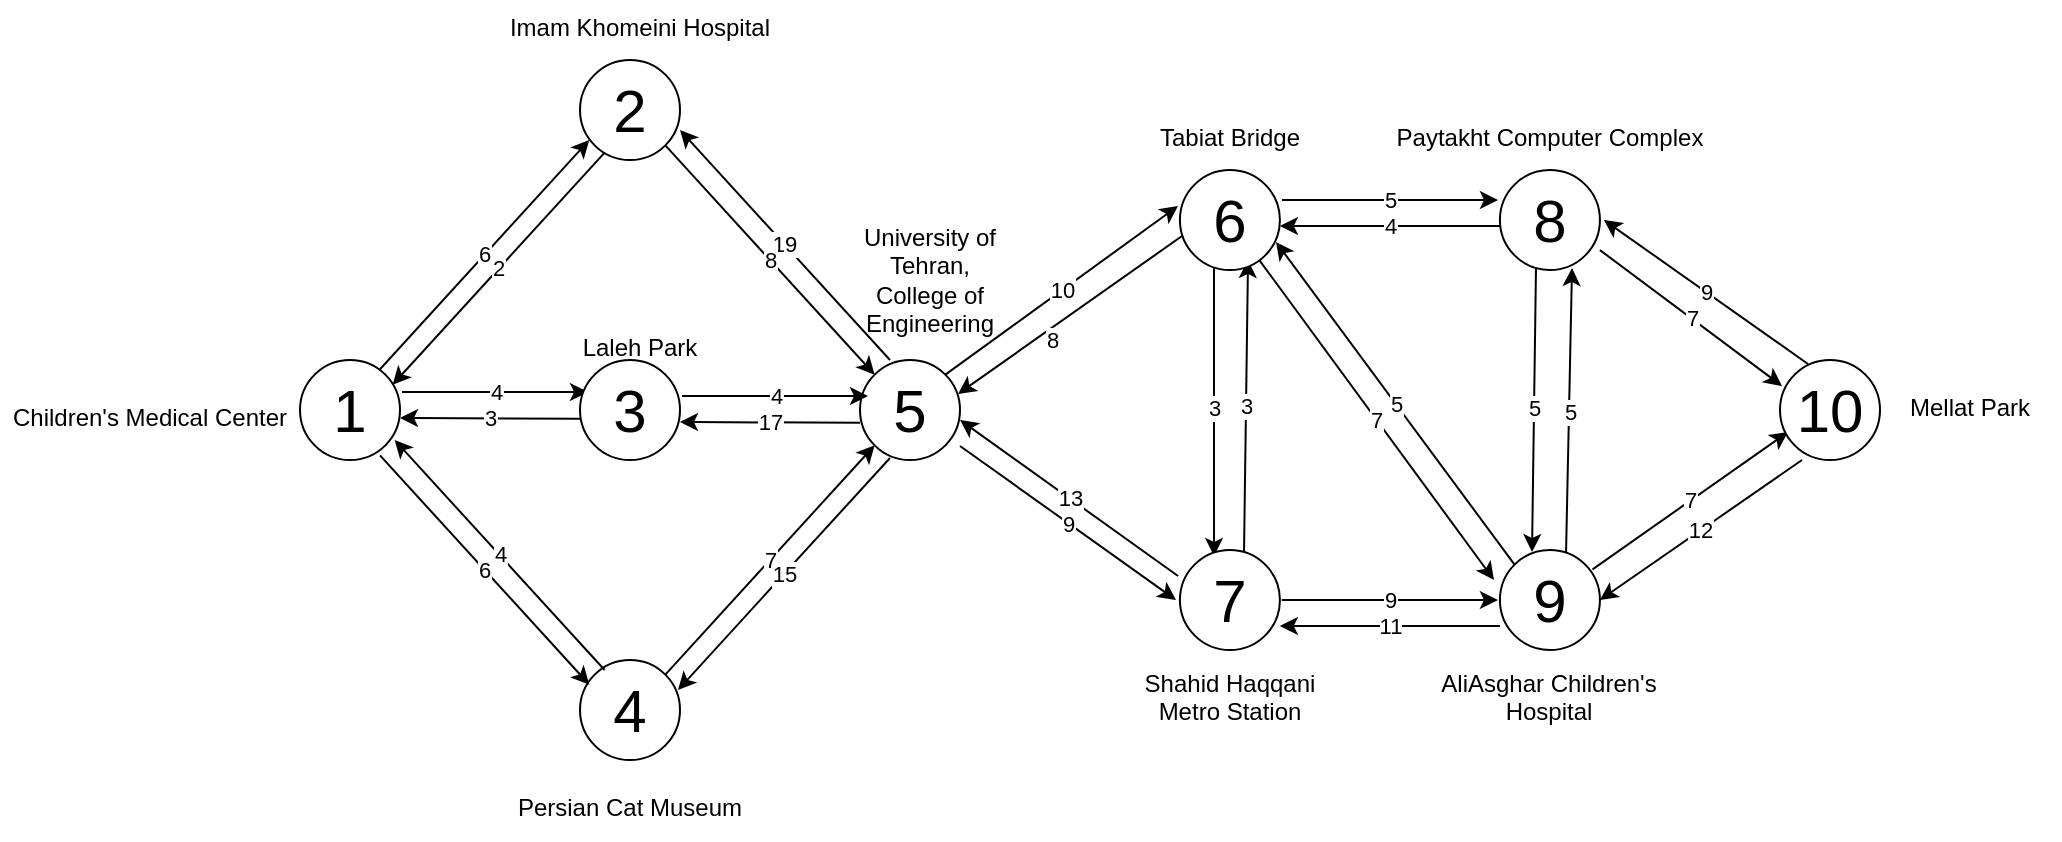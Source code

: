 <mxfile version="16.5.2" type="device"><diagram id="I_XQnstdquXEfHfiXzwc" name="Page-1"><mxGraphModel dx="1839" dy="728" grid="1" gridSize="10" guides="1" tooltips="1" connect="1" arrows="1" fold="1" page="1" pageScale="1" pageWidth="850" pageHeight="1100" background="#ffffff" math="0" shadow="0"><root><mxCell id="0"/><mxCell id="1" parent="0"/><mxCell id="mAyh6RqlnNXku0byfFab-14" value="10" style="endArrow=classic;html=1;rounded=0;entryX=-0.019;entryY=0.36;entryDx=0;entryDy=0;entryPerimeter=0;exitX=1;exitY=0;exitDx=0;exitDy=0;" edge="1" parent="1" source="mAyh6RqlnNXku0byfFab-66" target="mAyh6RqlnNXku0byfFab-65"><mxGeometry width="50" height="50" relative="1" as="geometry"><mxPoint x="473.244" y="279.996" as="sourcePoint"/><mxPoint x="560.96" y="215.32" as="targetPoint"/></mxGeometry></mxCell><mxCell id="mAyh6RqlnNXku0byfFab-17" value="9" style="endArrow=classic;html=1;rounded=0;exitX=1;exitY=0.86;exitDx=0;exitDy=0;exitPerimeter=0;" edge="1" parent="1" source="mAyh6RqlnNXku0byfFab-66"><mxGeometry width="50" height="50" relative="1" as="geometry"><mxPoint x="470.0" y="341" as="sourcePoint"/><mxPoint x="578" y="400" as="targetPoint"/></mxGeometry></mxCell><mxCell id="mAyh6RqlnNXku0byfFab-18" value="8" style="endArrow=classic;html=1;rounded=0;exitX=0.021;exitY=0.66;exitDx=0;exitDy=0;exitPerimeter=0;entryX=0.98;entryY=0.34;entryDx=0;entryDy=0;entryPerimeter=0;" edge="1" parent="1" source="mAyh6RqlnNXku0byfFab-65" target="mAyh6RqlnNXku0byfFab-66"><mxGeometry x="0.205" y="5" width="50" height="50" relative="1" as="geometry"><mxPoint x="560" y="235" as="sourcePoint"/><mxPoint x="470" y="300" as="targetPoint"/><mxPoint as="offset"/></mxGeometry></mxCell><mxCell id="mAyh6RqlnNXku0byfFab-21" value="13" style="endArrow=classic;html=1;rounded=0;exitX=-0.019;exitY=0.26;exitDx=0;exitDy=0;exitPerimeter=0;" edge="1" parent="1" source="mAyh6RqlnNXku0byfFab-67"><mxGeometry width="50" height="50" relative="1" as="geometry"><mxPoint x="571.102" y="383.702" as="sourcePoint"/><mxPoint x="470" y="310" as="targetPoint"/></mxGeometry></mxCell><mxCell id="mAyh6RqlnNXku0byfFab-25" value="4" style="endArrow=classic;html=1;rounded=0;entryX=0.08;entryY=0.32;entryDx=0;entryDy=0;entryPerimeter=0;" edge="1" parent="1" target="mAyh6RqlnNXku0byfFab-71"><mxGeometry width="50" height="50" relative="1" as="geometry"><mxPoint x="191" y="296" as="sourcePoint"/><mxPoint x="278.15" y="300" as="targetPoint"/></mxGeometry></mxCell><mxCell id="mAyh6RqlnNXku0byfFab-26" value="3" style="endArrow=classic;html=1;rounded=0;exitX=0;exitY=0.588;exitDx=0;exitDy=0;exitPerimeter=0;" edge="1" parent="1"><mxGeometry width="50" height="50" relative="1" as="geometry"><mxPoint x="280" y="309.4" as="sourcePoint"/><mxPoint x="190" y="309" as="targetPoint"/></mxGeometry></mxCell><mxCell id="mAyh6RqlnNXku0byfFab-28" value="5" style="endArrow=classic;html=1;rounded=0;entryX=0.961;entryY=0.72;entryDx=0;entryDy=0;exitX=0;exitY=0;exitDx=0;exitDy=0;entryPerimeter=0;" edge="1" parent="1" source="mAyh6RqlnNXku0byfFab-69" target="mAyh6RqlnNXku0byfFab-65"><mxGeometry width="50" height="50" relative="1" as="geometry"><mxPoint x="748.96" y="367" as="sourcePoint"/><mxPoint x="633.244" y="233.284" as="targetPoint"/></mxGeometry></mxCell><mxCell id="mAyh6RqlnNXku0byfFab-30" value="7" style="endArrow=classic;html=1;rounded=0;entryX=-0.059;entryY=0.3;entryDx=0;entryDy=0;entryPerimeter=0;" edge="1" parent="1" source="mAyh6RqlnNXku0byfFab-65" target="mAyh6RqlnNXku0byfFab-69"><mxGeometry width="50" height="50" relative="1" as="geometry"><mxPoint x="620" y="240" as="sourcePoint"/><mxPoint x="736.676" y="376.716" as="targetPoint"/></mxGeometry></mxCell><mxCell id="mAyh6RqlnNXku0byfFab-31" value="3" style="endArrow=classic;html=1;rounded=0;entryX=0.681;entryY=0.9;entryDx=0;entryDy=0;entryPerimeter=0;exitX=0.641;exitY=0.02;exitDx=0;exitDy=0;exitPerimeter=0;" edge="1" parent="1" source="mAyh6RqlnNXku0byfFab-67" target="mAyh6RqlnNXku0byfFab-65"><mxGeometry width="50" height="50" relative="1" as="geometry"><mxPoint x="613.96" y="365" as="sourcePoint"/><mxPoint x="614" y="247" as="targetPoint"/></mxGeometry></mxCell><mxCell id="mAyh6RqlnNXku0byfFab-32" value="5" style="endArrow=classic;html=1;rounded=0;entryX=0.721;entryY=0.98;entryDx=0;entryDy=0;entryPerimeter=0;exitX=0.661;exitY=0.04;exitDx=0;exitDy=0;exitPerimeter=0;" edge="1" parent="1" source="mAyh6RqlnNXku0byfFab-69" target="mAyh6RqlnNXku0byfFab-68"><mxGeometry width="50" height="50" relative="1" as="geometry"><mxPoint x="774.96" y="363" as="sourcePoint"/><mxPoint x="775" y="245" as="targetPoint"/></mxGeometry></mxCell><mxCell id="mAyh6RqlnNXku0byfFab-33" value="3" style="endArrow=classic;html=1;rounded=0;entryX=0.341;entryY=0.06;entryDx=0;entryDy=0;entryPerimeter=0;" edge="1" parent="1" target="mAyh6RqlnNXku0byfFab-67"><mxGeometry width="50" height="50" relative="1" as="geometry"><mxPoint x="597" y="230" as="sourcePoint"/><mxPoint x="598" y="362.04" as="targetPoint"/></mxGeometry></mxCell><mxCell id="mAyh6RqlnNXku0byfFab-35" value="5" style="endArrow=classic;html=1;rounded=0;exitX=0.361;exitY=0.96;exitDx=0;exitDy=0;exitPerimeter=0;entryX=0.321;entryY=0.02;entryDx=0;entryDy=0;entryPerimeter=0;" edge="1" parent="1" source="mAyh6RqlnNXku0byfFab-68" target="mAyh6RqlnNXku0byfFab-69"><mxGeometry width="50" height="50" relative="1" as="geometry"><mxPoint x="756.96" y="245" as="sourcePoint"/><mxPoint x="758" y="365" as="targetPoint"/></mxGeometry></mxCell><mxCell id="mAyh6RqlnNXku0byfFab-42" value="9" style="endArrow=classic;html=1;rounded=0;exitX=0.28;exitY=0.04;exitDx=0;exitDy=0;exitPerimeter=0;" edge="1" parent="1" source="mAyh6RqlnNXku0byfFab-70"><mxGeometry width="50" height="50" relative="1" as="geometry"><mxPoint x="885" y="275.04" as="sourcePoint"/><mxPoint x="791.96" y="210" as="targetPoint"/></mxGeometry></mxCell><mxCell id="mAyh6RqlnNXku0byfFab-43" value="7" style="endArrow=classic;html=1;rounded=0;exitX=0.975;exitY=0.688;exitDx=0;exitDy=0;exitPerimeter=0;entryX=0.02;entryY=0.26;entryDx=0;entryDy=0;entryPerimeter=0;" edge="1" parent="1" target="mAyh6RqlnNXku0byfFab-70"><mxGeometry width="50" height="50" relative="1" as="geometry"><mxPoint x="789.96" y="225.04" as="sourcePoint"/><mxPoint x="877" y="288" as="targetPoint"/></mxGeometry></mxCell><mxCell id="mAyh6RqlnNXku0byfFab-49" value="7" style="endArrow=classic;html=1;rounded=0;entryX=0.08;entryY=0.72;entryDx=0;entryDy=0;entryPerimeter=0;exitX=1;exitY=0;exitDx=0;exitDy=0;" edge="1" parent="1" target="mAyh6RqlnNXku0byfFab-70"><mxGeometry width="50" height="50" relative="1" as="geometry"><mxPoint x="786.284" y="384.676" as="sourcePoint"/><mxPoint x="874" y="320.0" as="targetPoint"/></mxGeometry></mxCell><mxCell id="mAyh6RqlnNXku0byfFab-50" value="12" style="endArrow=classic;html=1;rounded=0;exitX=0.22;exitY=1;exitDx=0;exitDy=0;exitPerimeter=0;entryX=1;entryY=0.5;entryDx=0;entryDy=0;" edge="1" parent="1" source="mAyh6RqlnNXku0byfFab-70" target="mAyh6RqlnNXku0byfFab-69"><mxGeometry width="50" height="50" relative="1" as="geometry"><mxPoint x="880" y="330" as="sourcePoint"/><mxPoint x="794" y="395.04" as="targetPoint"/></mxGeometry></mxCell><mxCell id="mAyh6RqlnNXku0byfFab-51" value="19" style="endArrow=classic;html=1;rounded=0;exitX=0.3;exitY=0;exitDx=0;exitDy=0;entryX=1;entryY=0.7;entryDx=0;entryDy=0;exitPerimeter=0;entryPerimeter=0;" edge="1" parent="1" source="mAyh6RqlnNXku0byfFab-66" target="mAyh6RqlnNXku0byfFab-72"><mxGeometry width="50" height="50" relative="1" as="geometry"><mxPoint x="440" y="272" as="sourcePoint"/><mxPoint x="340" y="160" as="targetPoint"/></mxGeometry></mxCell><mxCell id="mAyh6RqlnNXku0byfFab-52" value="8" style="endArrow=classic;html=1;rounded=0;exitX=1;exitY=1;exitDx=0;exitDy=0;entryX=0;entryY=0;entryDx=0;entryDy=0;" edge="1" parent="1" source="mAyh6RqlnNXku0byfFab-72" target="mAyh6RqlnNXku0byfFab-66"><mxGeometry width="50" height="50" relative="1" as="geometry"><mxPoint x="350" y="151.72" as="sourcePoint"/><mxPoint x="450" y="270" as="targetPoint"/></mxGeometry></mxCell><mxCell id="mAyh6RqlnNXku0byfFab-53" value="7" style="endArrow=classic;html=1;rounded=0;exitX=1;exitY=0;exitDx=0;exitDy=0;entryX=0;entryY=1;entryDx=0;entryDy=0;" edge="1" parent="1" source="mAyh6RqlnNXku0byfFab-74" target="mAyh6RqlnNXku0byfFab-66"><mxGeometry width="50" height="50" relative="1" as="geometry"><mxPoint x="350" y="452" as="sourcePoint"/><mxPoint x="452.96" y="330" as="targetPoint"/></mxGeometry></mxCell><mxCell id="mAyh6RqlnNXku0byfFab-54" value="15" style="endArrow=classic;html=1;rounded=0;entryX=0.98;entryY=0.3;entryDx=0;entryDy=0;entryPerimeter=0;exitX=0.3;exitY=0.98;exitDx=0;exitDy=0;exitPerimeter=0;" edge="1" parent="1" source="mAyh6RqlnNXku0byfFab-66" target="mAyh6RqlnNXku0byfFab-74"><mxGeometry width="50" height="50" relative="1" as="geometry"><mxPoint x="463.803" y="339.998" as="sourcePoint"/><mxPoint x="328.15" y="455.65" as="targetPoint"/></mxGeometry></mxCell><mxCell id="mAyh6RqlnNXku0byfFab-65" value="&lt;font&gt;&lt;font style=&quot;font-size: 30px&quot;&gt;6&lt;/font&gt;&lt;br&gt;&lt;/font&gt;" style="ellipse;whiteSpace=wrap;html=1;aspect=fixed;" vertex="1" parent="1"><mxGeometry x="579.96" y="185" width="50" height="50" as="geometry"/></mxCell><mxCell id="mAyh6RqlnNXku0byfFab-66" value="&lt;font style=&quot;font-size: 30px;&quot;&gt;5&lt;br style=&quot;font-size: 30px;&quot;&gt;&lt;/font&gt;" style="ellipse;whiteSpace=wrap;html=1;aspect=fixed;fontSize=30;" vertex="1" parent="1"><mxGeometry x="420" y="280" width="50" height="50" as="geometry"/></mxCell><mxCell id="mAyh6RqlnNXku0byfFab-67" value="&lt;font&gt;&lt;font style=&quot;font-size: 30px&quot;&gt;7&lt;/font&gt;&lt;span style=&quot;color: rgba(0 , 0 , 0 , 0) ; font-family: monospace ; font-size: 0px&quot;&gt;%3CmxGraphModel%3E%3Croot%3E%3CmxCell%20id%3D%220%22%2F%3E%3CmxCell%20id%3D%221%22%20parent%3D%220%22%2F%3E%3CmxCell%20id%3D%222%22%20value%3D%22%26lt%3Bfont%26gt%3B%26lt%3Bfont%20style%3D%26quot%3Bfont-size%3A%2030px%26quot%3B%26gt%3B6%26lt%3B%2Ffont%26gt%3B%26lt%3Bbr%26gt%3B%26lt%3B%2Ffont%26gt%3B%22%20style%3D%22ellipse%3BwhiteSpace%3Dwrap%3Bhtml%3D1%3Baspect%3Dfixed%3B%22%20vertex%3D%221%22%20parent%3D%221%22%3E%3CmxGeometry%20x%3D%22615%22%20y%3D%22180%22%20width%3D%2250%22%20height%3D%2250%22%20as%3D%22geometry%22%2F%3E%3C%2FmxCell%3E%3C%2Froot%3E%3C%2FmxGraphModel%3E&lt;/span&gt;&lt;br&gt;&lt;/font&gt;" style="ellipse;whiteSpace=wrap;html=1;aspect=fixed;" vertex="1" parent="1"><mxGeometry x="579.96" y="375" width="50" height="50" as="geometry"/></mxCell><mxCell id="mAyh6RqlnNXku0byfFab-68" value="&lt;font&gt;&lt;font style=&quot;font-size: 30px&quot;&gt;8&lt;/font&gt;&lt;br&gt;&lt;/font&gt;" style="ellipse;whiteSpace=wrap;html=1;aspect=fixed;" vertex="1" parent="1"><mxGeometry x="739.96" y="185" width="50" height="50" as="geometry"/></mxCell><mxCell id="mAyh6RqlnNXku0byfFab-69" value="&lt;font&gt;&lt;font style=&quot;font-size: 30px&quot;&gt;9&lt;/font&gt;&lt;br&gt;&lt;/font&gt;" style="ellipse;whiteSpace=wrap;html=1;aspect=fixed;" vertex="1" parent="1"><mxGeometry x="739.96" y="375" width="50" height="50" as="geometry"/></mxCell><mxCell id="mAyh6RqlnNXku0byfFab-70" value="&lt;font&gt;&lt;font style=&quot;font-size: 30px&quot;&gt;10&lt;/font&gt;&lt;br&gt;&lt;/font&gt;" style="ellipse;whiteSpace=wrap;html=1;aspect=fixed;" vertex="1" parent="1"><mxGeometry x="880" y="280" width="50" height="50" as="geometry"/></mxCell><mxCell id="mAyh6RqlnNXku0byfFab-71" value="&lt;font&gt;&lt;font style=&quot;font-size: 30px&quot;&gt;3&lt;/font&gt;&lt;br&gt;&lt;/font&gt;" style="ellipse;whiteSpace=wrap;html=1;aspect=fixed;" vertex="1" parent="1"><mxGeometry x="280" y="280" width="50" height="50" as="geometry"/></mxCell><mxCell id="mAyh6RqlnNXku0byfFab-72" value="&lt;font&gt;&lt;font style=&quot;font-size: 30px&quot;&gt;2&lt;/font&gt;&lt;br&gt;&lt;/font&gt;" style="ellipse;whiteSpace=wrap;html=1;aspect=fixed;" vertex="1" parent="1"><mxGeometry x="280" y="130" width="50" height="50" as="geometry"/></mxCell><mxCell id="mAyh6RqlnNXku0byfFab-73" value="&lt;font&gt;&lt;font style=&quot;font-size: 30px&quot;&gt;1&lt;/font&gt;&lt;br&gt;&lt;/font&gt;" style="ellipse;whiteSpace=wrap;html=1;aspect=fixed;" vertex="1" parent="1"><mxGeometry x="140" y="280" width="50" height="50" as="geometry"/></mxCell><mxCell id="mAyh6RqlnNXku0byfFab-74" value="&lt;font&gt;&lt;font style=&quot;font-size: 30px&quot;&gt;4&lt;/font&gt;&lt;br&gt;&lt;/font&gt;" style="ellipse;whiteSpace=wrap;html=1;aspect=fixed;" vertex="1" parent="1"><mxGeometry x="280" y="430" width="50" height="50" as="geometry"/></mxCell><mxCell id="mAyh6RqlnNXku0byfFab-78" value="6" style="endArrow=classic;html=1;rounded=0;exitX=1;exitY=0;exitDx=0;exitDy=0;entryX=0;entryY=1;entryDx=0;entryDy=0;" edge="1" parent="1"><mxGeometry width="50" height="50" relative="1" as="geometry"><mxPoint x="179.998" y="284.642" as="sourcePoint"/><mxPoint x="284.642" y="169.998" as="targetPoint"/></mxGeometry></mxCell><mxCell id="mAyh6RqlnNXku0byfFab-79" value="2" style="endArrow=classic;html=1;rounded=0;entryX=0.98;entryY=0.3;entryDx=0;entryDy=0;entryPerimeter=0;exitX=0.3;exitY=0.98;exitDx=0;exitDy=0;exitPerimeter=0;" edge="1" parent="1"><mxGeometry width="50" height="50" relative="1" as="geometry"><mxPoint x="292.32" y="176.32" as="sourcePoint"/><mxPoint x="186.32" y="292.32" as="targetPoint"/></mxGeometry></mxCell><mxCell id="mAyh6RqlnNXku0byfFab-82" value="4" style="endArrow=classic;html=1;rounded=0;exitX=0.3;exitY=0;exitDx=0;exitDy=0;entryX=1;entryY=0.7;entryDx=0;entryDy=0;exitPerimeter=0;entryPerimeter=0;" edge="1" parent="1"><mxGeometry width="50" height="50" relative="1" as="geometry"><mxPoint x="292.32" y="435" as="sourcePoint"/><mxPoint x="187.32" y="320" as="targetPoint"/></mxGeometry></mxCell><mxCell id="mAyh6RqlnNXku0byfFab-83" value="6" style="endArrow=classic;html=1;rounded=0;exitX=1;exitY=1;exitDx=0;exitDy=0;entryX=0;entryY=0;entryDx=0;entryDy=0;" edge="1" parent="1"><mxGeometry width="50" height="50" relative="1" as="geometry"><mxPoint x="179.998" y="327.678" as="sourcePoint"/><mxPoint x="284.642" y="442.322" as="targetPoint"/></mxGeometry></mxCell><mxCell id="mAyh6RqlnNXku0byfFab-86" value="4" style="endArrow=classic;html=1;rounded=0;entryX=0.08;entryY=0.32;entryDx=0;entryDy=0;entryPerimeter=0;" edge="1" parent="1"><mxGeometry width="50" height="50" relative="1" as="geometry"><mxPoint x="331" y="298" as="sourcePoint"/><mxPoint x="424" y="298" as="targetPoint"/></mxGeometry></mxCell><mxCell id="mAyh6RqlnNXku0byfFab-87" value="17" style="endArrow=classic;html=1;rounded=0;exitX=0;exitY=0.588;exitDx=0;exitDy=0;exitPerimeter=0;" edge="1" parent="1"><mxGeometry width="50" height="50" relative="1" as="geometry"><mxPoint x="420" y="311.4" as="sourcePoint"/><mxPoint x="330" y="311" as="targetPoint"/></mxGeometry></mxCell><mxCell id="mAyh6RqlnNXku0byfFab-88" value="5" style="endArrow=classic;html=1;rounded=0;entryX=-0.019;entryY=0.3;entryDx=0;entryDy=0;entryPerimeter=0;" edge="1" parent="1" target="mAyh6RqlnNXku0byfFab-68"><mxGeometry width="50" height="50" relative="1" as="geometry"><mxPoint x="630.96" y="200" as="sourcePoint"/><mxPoint x="723.96" y="200" as="targetPoint"/></mxGeometry></mxCell><mxCell id="mAyh6RqlnNXku0byfFab-89" value="4" style="endArrow=classic;html=1;rounded=0;" edge="1" parent="1"><mxGeometry width="50" height="50" relative="1" as="geometry"><mxPoint x="740" y="213" as="sourcePoint"/><mxPoint x="629.96" y="213" as="targetPoint"/></mxGeometry></mxCell><mxCell id="mAyh6RqlnNXku0byfFab-90" value="9" style="endArrow=classic;html=1;rounded=0;entryX=-0.019;entryY=0.3;entryDx=0;entryDy=0;entryPerimeter=0;" edge="1" parent="1"><mxGeometry width="50" height="50" relative="1" as="geometry"><mxPoint x="630.92" y="400" as="sourcePoint"/><mxPoint x="738.97" y="400" as="targetPoint"/></mxGeometry></mxCell><mxCell id="mAyh6RqlnNXku0byfFab-91" value="11" style="endArrow=classic;html=1;rounded=0;" edge="1" parent="1"><mxGeometry width="50" height="50" relative="1" as="geometry"><mxPoint x="739.96" y="413" as="sourcePoint"/><mxPoint x="629.92" y="413" as="targetPoint"/></mxGeometry></mxCell><mxCell id="mAyh6RqlnNXku0byfFab-92" value="Children's Medical Center" style="text;whiteSpace=wrap;html=1;fontSize=12;align=center;" vertex="1" parent="1"><mxGeometry x="-10" y="295" width="150" height="35" as="geometry"/></mxCell><mxCell id="mAyh6RqlnNXku0byfFab-93" value="Imam Khomeini Hospital" style="text;whiteSpace=wrap;html=1;fontSize=12;align=center;" vertex="1" parent="1"><mxGeometry x="230" y="100" width="160" height="30" as="geometry"/></mxCell><mxCell id="mAyh6RqlnNXku0byfFab-94" value="Laleh Park" style="text;whiteSpace=wrap;html=1;fontSize=12;align=center;" vertex="1" parent="1"><mxGeometry x="270" y="260" width="80" height="30" as="geometry"/></mxCell><mxCell id="mAyh6RqlnNXku0byfFab-96" value="Persian Cat Museum" style="text;whiteSpace=wrap;html=1;fontSize=12;align=center;" vertex="1" parent="1"><mxGeometry x="235" y="490" width="140" height="30" as="geometry"/></mxCell><mxCell id="mAyh6RqlnNXku0byfFab-97" value="University of Tehran, College of Engineering" style="text;whiteSpace=wrap;html=1;fontSize=12;align=center;" vertex="1" parent="1"><mxGeometry x="420" y="205" width="70" height="30" as="geometry"/></mxCell><mxCell id="mAyh6RqlnNXku0byfFab-98" value="Tabiat Bridge" style="text;whiteSpace=wrap;html=1;fontSize=12;align=center;" vertex="1" parent="1"><mxGeometry x="554.96" y="155" width="100" height="30" as="geometry"/></mxCell><mxCell id="mAyh6RqlnNXku0byfFab-99" value="Shahid Haqqani Metro Station" style="text;whiteSpace=wrap;html=1;fontSize=12;align=center;" vertex="1" parent="1"><mxGeometry x="544.94" y="427.5" width="120.04" height="15" as="geometry"/></mxCell><mxCell id="mAyh6RqlnNXku0byfFab-100" value="Paytakht Computer Complex" style="text;whiteSpace=wrap;html=1;fontSize=12;align=center;" vertex="1" parent="1"><mxGeometry x="674.96" y="155" width="180" height="30" as="geometry"/></mxCell><mxCell id="mAyh6RqlnNXku0byfFab-101" value="AliAsghar Children's Hospital" style="text;whiteSpace=wrap;html=1;fontSize=12;align=center;" vertex="1" parent="1"><mxGeometry x="692.44" y="427.5" width="145.04" height="65" as="geometry"/></mxCell><mxCell id="mAyh6RqlnNXku0byfFab-102" value="Mellat Park" style="text;whiteSpace=wrap;html=1;fontSize=12;align=center;" vertex="1" parent="1"><mxGeometry x="930" y="290" width="90" height="30" as="geometry"/></mxCell></root></mxGraphModel></diagram></mxfile>